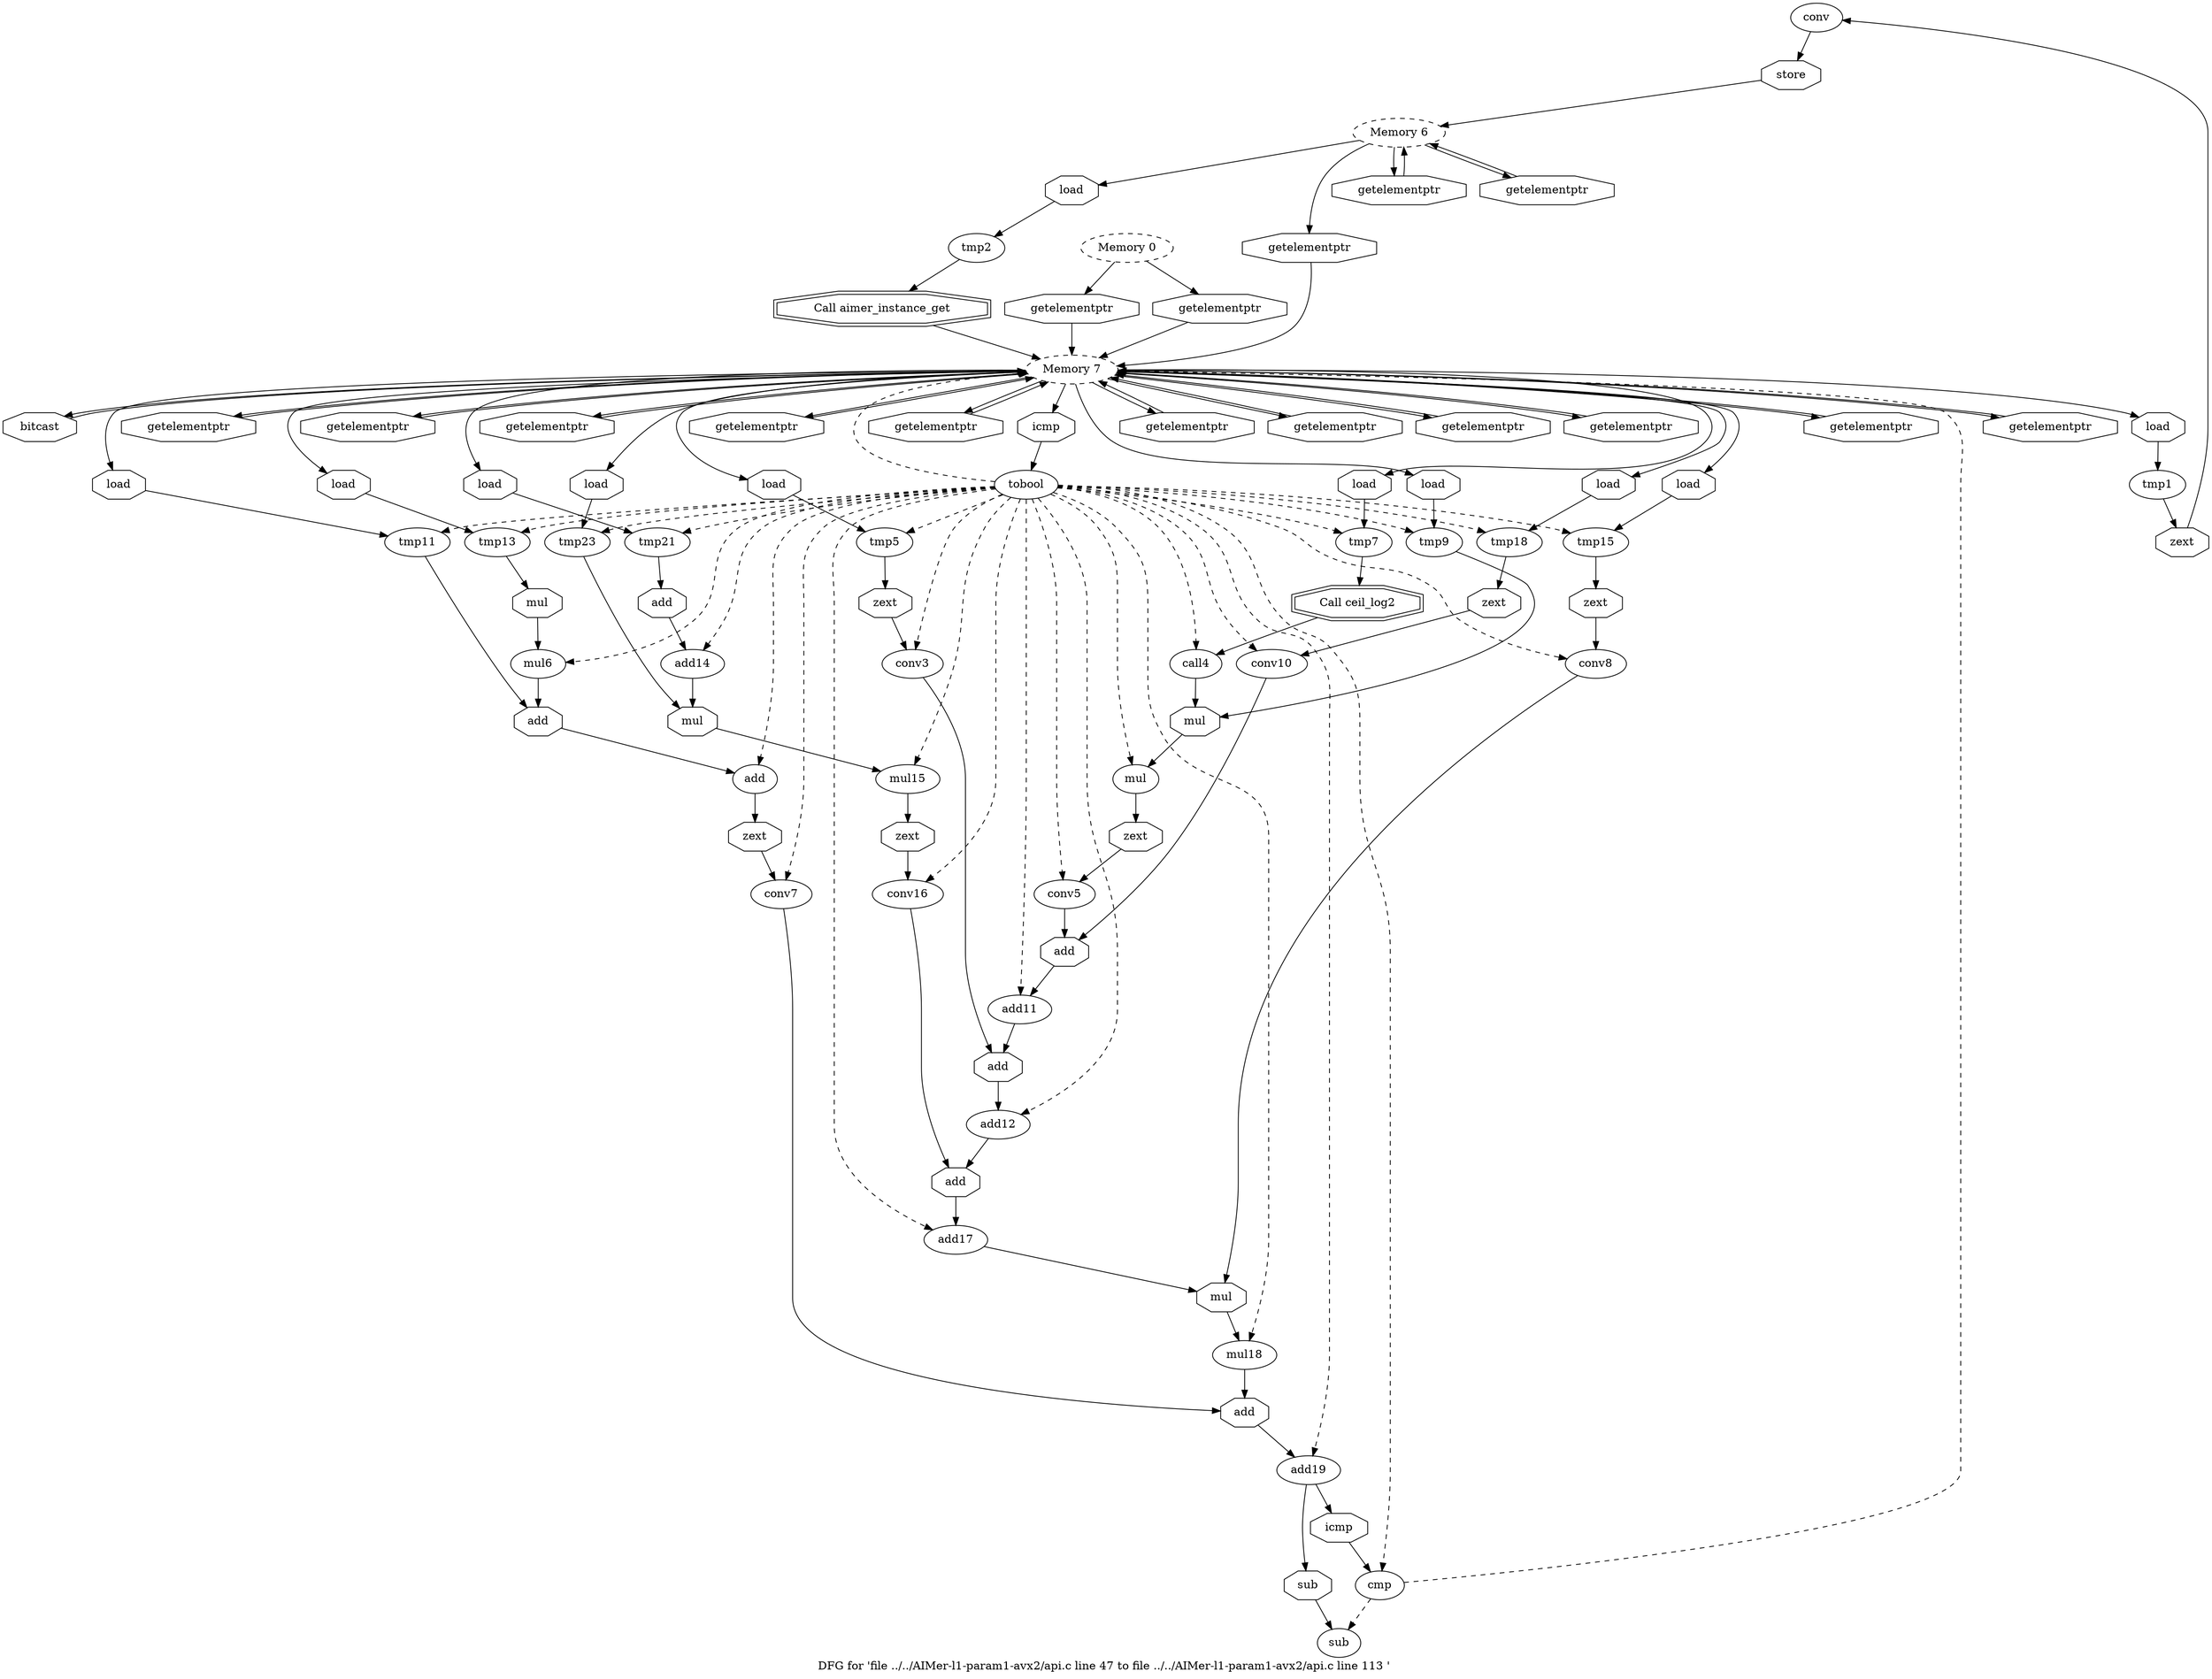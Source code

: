 digraph "DFG for 'file ../../AIMer-l1-param1-avx2/api.c line 47 to file ../../AIMer-l1-param1-avx2/api.c line 113 '  "{
label="DFG for 'file ../../AIMer-l1-param1-avx2/api.c line 47 to file ../../AIMer-l1-param1-avx2/api.c line 113 ' ";
node_752[shape=ellipse,style=solid,label="conv"]
node_755[shape=octagon,style=solid,label="store"]
"node_752"->"node_755"
node_751[shape=octagon,style=solid,label="load"]
node_750[shape=ellipse,style=solid,label="tmp1"]
"node_751"->"node_750"
node_753[shape=octagon,style=solid,label="zext"]
"node_750"->"node_753"
node_749[shape=octagon,style=solid,label="getelementptr"]
node_748[shape=ellipse,style=dashed,label="Memory 7"]
"node_749"->"node_748"
"node_748"->"node_751"
node_773[shape=octagon,style=solid,label="getelementptr"]
"node_748"->"node_773"
node_775[shape=octagon,style=solid,label="load"]
"node_748"->"node_775"
node_780[shape=octagon,style=solid,label="getelementptr"]
"node_748"->"node_780"
node_830[shape=octagon,style=solid,label="bitcast"]
"node_748"->"node_830"
node_765[shape=octagon,style=solid,label="load"]
"node_748"->"node_765"
node_768[shape=octagon,style=solid,label="getelementptr"]
"node_748"->"node_768"
node_770[shape=octagon,style=solid,label="load"]
"node_748"->"node_770"
node_792[shape=octagon,style=solid,label="getelementptr"]
"node_748"->"node_792"
node_794[shape=octagon,style=solid,label="load"]
"node_748"->"node_794"
node_797[shape=octagon,style=solid,label="getelementptr"]
"node_748"->"node_797"
node_799[shape=octagon,style=solid,label="load"]
"node_748"->"node_799"
node_782[shape=octagon,style=solid,label="load"]
"node_748"->"node_782"
node_783[shape=octagon,style=solid,label="getelementptr"]
"node_748"->"node_783"
node_785[shape=octagon,style=solid,label="load"]
"node_748"->"node_785"
node_812[shape=octagon,style=solid,label="getelementptr"]
"node_748"->"node_812"
node_814[shape=octagon,style=solid,label="load"]
"node_748"->"node_814"
node_761[shape=octagon,style=solid,label="icmp"]
"node_748"->"node_761"
node_762[shape=octagon,style=solid,label="getelementptr"]
"node_748"->"node_762"
node_763[shape=octagon,style=solid,label="getelementptr"]
"node_748"->"node_763"
node_806[shape=octagon,style=solid,label="getelementptr"]
"node_748"->"node_806"
node_807[shape=octagon,style=solid,label="getelementptr"]
"node_748"->"node_807"
node_809[shape=octagon,style=solid,label="load"]
"node_748"->"node_809"
node_747[shape=ellipse,style=dashed,label="Memory 6"]
node_829[shape=octagon,style=solid,label="getelementptr"]
"node_747"->"node_829"
node_758[shape=octagon,style=solid,label="load"]
"node_747"->"node_758"
node_754[shape=octagon,style=solid,label="getelementptr"]
"node_747"->"node_754"
node_756[shape=octagon,style=solid,label="getelementptr"]
"node_747"->"node_756"
node_746[shape=ellipse,style=dashed,label="Memory 0"]
"node_746"->"node_749"
node_831[shape=octagon,style=solid,label="getelementptr"]
"node_746"->"node_831"
node_772[shape=doubleoctagon,style=solid,label="Call ceil_log2"]
node_771[shape=ellipse,style=solid,label="call4"]
"node_772"->"node_771"
"node_773"->"node_748"
node_774[shape=ellipse,style=solid,label="tmp9"]
node_777[shape=octagon,style=solid,label="mul"]
"node_774"->"node_777"
"node_775"->"node_774"
node_776[shape=ellipse,style=solid,label="mul"]
node_779[shape=octagon,style=solid,label="zext"]
"node_776"->"node_779"
"node_777"->"node_776"
node_778[shape=ellipse,style=solid,label="conv5"]
node_803[shape=octagon,style=solid,label="add"]
"node_778"->"node_803"
"node_779"->"node_778"
"node_780"->"node_748"
"node_831"->"node_748"
node_820[shape=octagon,style=solid,label="add"]
node_819[shape=ellipse,style=solid,label="add17"]
"node_820"->"node_819"
node_821[shape=ellipse,style=solid,label="mul18"]
node_824[shape=octagon,style=solid,label="add"]
"node_821"->"node_824"
node_822[shape=octagon,style=solid,label="mul"]
"node_822"->"node_821"
node_823[shape=ellipse,style=solid,label="add19"]
node_826[shape=octagon,style=solid,label="icmp"]
"node_823"->"node_826"
node_828[shape=octagon,style=solid,label="sub"]
"node_823"->"node_828"
"node_824"->"node_823"
node_825[shape=ellipse,style=solid,label="cmp"]
"node_825"->"node_748" [style=dashed]
node_827[shape=ellipse,style=solid,label="sub"]
"node_825"->"node_827" [style=dashed]
"node_826"->"node_825"
"node_828"->"node_827"
"node_829"->"node_748"
"node_830"->"node_748"
node_764[shape=ellipse,style=solid,label="tmp5"]
node_767[shape=octagon,style=solid,label="zext"]
"node_764"->"node_767"
"node_765"->"node_764"
node_766[shape=ellipse,style=solid,label="conv3"]
node_805[shape=octagon,style=solid,label="add"]
"node_766"->"node_805"
"node_767"->"node_766"
"node_768"->"node_748"
node_769[shape=ellipse,style=solid,label="tmp7"]
"node_769"->"node_772"
"node_770"->"node_769"
"node_771"->"node_777"
node_790[shape=ellipse,style=solid,label="conv7"]
"node_790"->"node_824"
node_791[shape=octagon,style=solid,label="zext"]
"node_791"->"node_790"
"node_792"->"node_748"
node_793[shape=ellipse,style=solid,label="tmp15"]
node_796[shape=octagon,style=solid,label="zext"]
"node_793"->"node_796"
"node_794"->"node_793"
node_795[shape=ellipse,style=solid,label="conv8"]
"node_795"->"node_822"
"node_796"->"node_795"
"node_797"->"node_748"
node_798[shape=ellipse,style=solid,label="tmp18"]
node_801[shape=octagon,style=solid,label="zext"]
"node_798"->"node_801"
"node_799"->"node_798"
node_781[shape=ellipse,style=solid,label="tmp11"]
node_789[shape=octagon,style=solid,label="add"]
"node_781"->"node_789"
"node_782"->"node_781"
"node_783"->"node_748"
node_784[shape=ellipse,style=solid,label="tmp13"]
node_787[shape=octagon,style=solid,label="mul"]
"node_784"->"node_787"
"node_785"->"node_784"
node_786[shape=ellipse,style=solid,label="mul6"]
"node_786"->"node_789"
"node_787"->"node_786"
node_788[shape=ellipse,style=solid,label="add"]
"node_788"->"node_791"
"node_789"->"node_788"
node_810[shape=ellipse,style=solid,label="add14"]
node_816[shape=octagon,style=solid,label="mul"]
"node_810"->"node_816"
node_811[shape=octagon,style=solid,label="add"]
"node_811"->"node_810"
"node_812"->"node_748"
node_813[shape=ellipse,style=solid,label="tmp23"]
"node_813"->"node_816"
"node_814"->"node_813"
node_815[shape=ellipse,style=solid,label="mul15"]
node_818[shape=octagon,style=solid,label="zext"]
"node_815"->"node_818"
"node_816"->"node_815"
node_817[shape=ellipse,style=solid,label="conv16"]
"node_817"->"node_820"
"node_818"->"node_817"
"node_819"->"node_822"
node_757[shape=ellipse,style=solid,label="tmp2"]
node_759[shape=doubleoctagon,style=solid,label="Call aimer_instance_get"]
"node_757"->"node_759"
"node_758"->"node_757"
"node_759"->"node_748"
node_760[shape=ellipse,style=solid,label="tobool"]
"node_760"->"node_748" [style=dashed]
"node_760"->"node_774" [style=dashed]
"node_760"->"node_776" [style=dashed]
"node_760"->"node_778" [style=dashed]
"node_760"->"node_821" [style=dashed]
"node_760"->"node_823" [style=dashed]
"node_760"->"node_825" [style=dashed]
"node_760"->"node_764" [style=dashed]
"node_760"->"node_766" [style=dashed]
"node_760"->"node_769" [style=dashed]
"node_760"->"node_771" [style=dashed]
"node_760"->"node_790" [style=dashed]
"node_760"->"node_793" [style=dashed]
"node_760"->"node_795" [style=dashed]
"node_760"->"node_798" [style=dashed]
"node_760"->"node_781" [style=dashed]
"node_760"->"node_784" [style=dashed]
"node_760"->"node_786" [style=dashed]
"node_760"->"node_788" [style=dashed]
"node_760"->"node_810" [style=dashed]
"node_760"->"node_813" [style=dashed]
"node_760"->"node_815" [style=dashed]
"node_760"->"node_817" [style=dashed]
"node_760"->"node_819" [style=dashed]
node_800[shape=ellipse,style=solid,label="conv10"]
"node_760"->"node_800" [style=dashed]
node_802[shape=ellipse,style=solid,label="add11"]
"node_760"->"node_802" [style=dashed]
node_804[shape=ellipse,style=solid,label="add12"]
"node_760"->"node_804" [style=dashed]
node_808[shape=ellipse,style=solid,label="tmp21"]
"node_760"->"node_808" [style=dashed]
"node_761"->"node_760"
"node_762"->"node_748"
"node_763"->"node_748"
"node_800"->"node_803"
"node_801"->"node_800"
"node_802"->"node_805"
"node_803"->"node_802"
"node_804"->"node_820"
"node_805"->"node_804"
"node_806"->"node_748"
"node_807"->"node_748"
"node_808"->"node_811"
"node_809"->"node_808"
"node_753"->"node_752"
"node_754"->"node_747"
"node_755"->"node_747"
"node_756"->"node_747"
}

